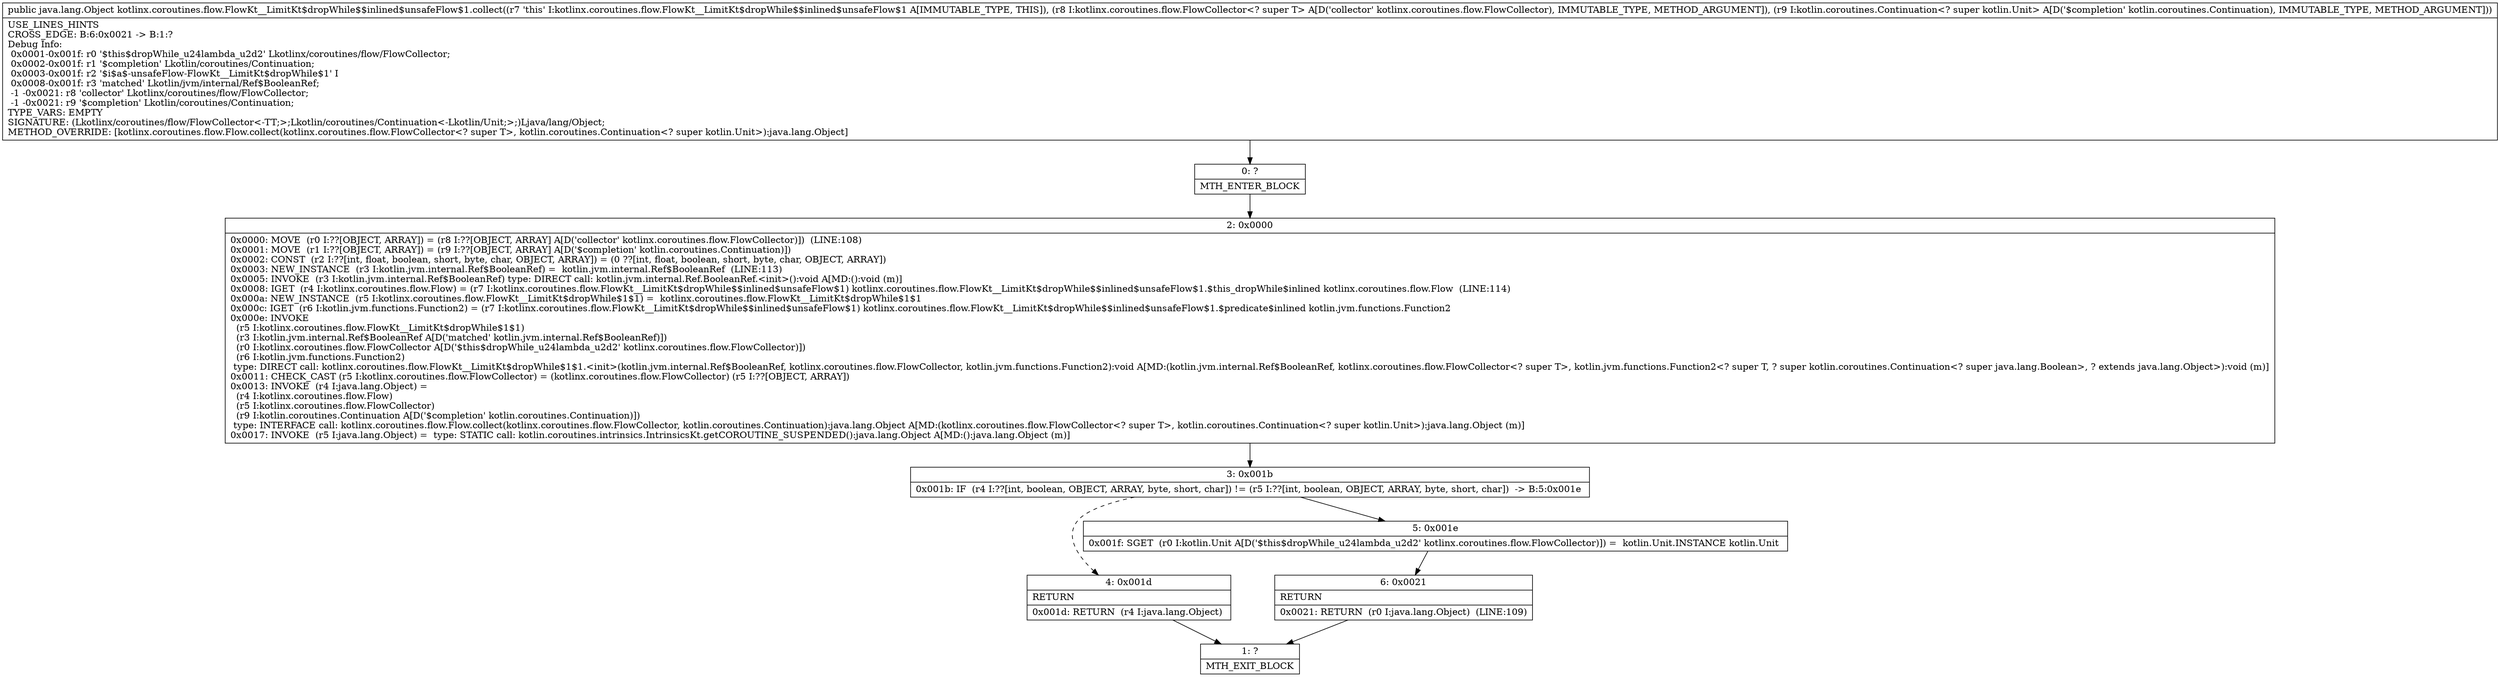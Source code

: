 digraph "CFG forkotlinx.coroutines.flow.FlowKt__LimitKt$dropWhile$$inlined$unsafeFlow$1.collect(Lkotlinx\/coroutines\/flow\/FlowCollector;Lkotlin\/coroutines\/Continuation;)Ljava\/lang\/Object;" {
Node_0 [shape=record,label="{0\:\ ?|MTH_ENTER_BLOCK\l}"];
Node_2 [shape=record,label="{2\:\ 0x0000|0x0000: MOVE  (r0 I:??[OBJECT, ARRAY]) = (r8 I:??[OBJECT, ARRAY] A[D('collector' kotlinx.coroutines.flow.FlowCollector)])  (LINE:108)\l0x0001: MOVE  (r1 I:??[OBJECT, ARRAY]) = (r9 I:??[OBJECT, ARRAY] A[D('$completion' kotlin.coroutines.Continuation)]) \l0x0002: CONST  (r2 I:??[int, float, boolean, short, byte, char, OBJECT, ARRAY]) = (0 ??[int, float, boolean, short, byte, char, OBJECT, ARRAY]) \l0x0003: NEW_INSTANCE  (r3 I:kotlin.jvm.internal.Ref$BooleanRef) =  kotlin.jvm.internal.Ref$BooleanRef  (LINE:113)\l0x0005: INVOKE  (r3 I:kotlin.jvm.internal.Ref$BooleanRef) type: DIRECT call: kotlin.jvm.internal.Ref.BooleanRef.\<init\>():void A[MD:():void (m)]\l0x0008: IGET  (r4 I:kotlinx.coroutines.flow.Flow) = (r7 I:kotlinx.coroutines.flow.FlowKt__LimitKt$dropWhile$$inlined$unsafeFlow$1) kotlinx.coroutines.flow.FlowKt__LimitKt$dropWhile$$inlined$unsafeFlow$1.$this_dropWhile$inlined kotlinx.coroutines.flow.Flow  (LINE:114)\l0x000a: NEW_INSTANCE  (r5 I:kotlinx.coroutines.flow.FlowKt__LimitKt$dropWhile$1$1) =  kotlinx.coroutines.flow.FlowKt__LimitKt$dropWhile$1$1 \l0x000c: IGET  (r6 I:kotlin.jvm.functions.Function2) = (r7 I:kotlinx.coroutines.flow.FlowKt__LimitKt$dropWhile$$inlined$unsafeFlow$1) kotlinx.coroutines.flow.FlowKt__LimitKt$dropWhile$$inlined$unsafeFlow$1.$predicate$inlined kotlin.jvm.functions.Function2 \l0x000e: INVOKE  \l  (r5 I:kotlinx.coroutines.flow.FlowKt__LimitKt$dropWhile$1$1)\l  (r3 I:kotlin.jvm.internal.Ref$BooleanRef A[D('matched' kotlin.jvm.internal.Ref$BooleanRef)])\l  (r0 I:kotlinx.coroutines.flow.FlowCollector A[D('$this$dropWhile_u24lambda_u2d2' kotlinx.coroutines.flow.FlowCollector)])\l  (r6 I:kotlin.jvm.functions.Function2)\l type: DIRECT call: kotlinx.coroutines.flow.FlowKt__LimitKt$dropWhile$1$1.\<init\>(kotlin.jvm.internal.Ref$BooleanRef, kotlinx.coroutines.flow.FlowCollector, kotlin.jvm.functions.Function2):void A[MD:(kotlin.jvm.internal.Ref$BooleanRef, kotlinx.coroutines.flow.FlowCollector\<? super T\>, kotlin.jvm.functions.Function2\<? super T, ? super kotlin.coroutines.Continuation\<? super java.lang.Boolean\>, ? extends java.lang.Object\>):void (m)]\l0x0011: CHECK_CAST (r5 I:kotlinx.coroutines.flow.FlowCollector) = (kotlinx.coroutines.flow.FlowCollector) (r5 I:??[OBJECT, ARRAY]) \l0x0013: INVOKE  (r4 I:java.lang.Object) = \l  (r4 I:kotlinx.coroutines.flow.Flow)\l  (r5 I:kotlinx.coroutines.flow.FlowCollector)\l  (r9 I:kotlin.coroutines.Continuation A[D('$completion' kotlin.coroutines.Continuation)])\l type: INTERFACE call: kotlinx.coroutines.flow.Flow.collect(kotlinx.coroutines.flow.FlowCollector, kotlin.coroutines.Continuation):java.lang.Object A[MD:(kotlinx.coroutines.flow.FlowCollector\<? super T\>, kotlin.coroutines.Continuation\<? super kotlin.Unit\>):java.lang.Object (m)]\l0x0017: INVOKE  (r5 I:java.lang.Object) =  type: STATIC call: kotlin.coroutines.intrinsics.IntrinsicsKt.getCOROUTINE_SUSPENDED():java.lang.Object A[MD:():java.lang.Object (m)]\l}"];
Node_3 [shape=record,label="{3\:\ 0x001b|0x001b: IF  (r4 I:??[int, boolean, OBJECT, ARRAY, byte, short, char]) != (r5 I:??[int, boolean, OBJECT, ARRAY, byte, short, char])  \-\> B:5:0x001e \l}"];
Node_4 [shape=record,label="{4\:\ 0x001d|RETURN\l|0x001d: RETURN  (r4 I:java.lang.Object) \l}"];
Node_1 [shape=record,label="{1\:\ ?|MTH_EXIT_BLOCK\l}"];
Node_5 [shape=record,label="{5\:\ 0x001e|0x001f: SGET  (r0 I:kotlin.Unit A[D('$this$dropWhile_u24lambda_u2d2' kotlinx.coroutines.flow.FlowCollector)]) =  kotlin.Unit.INSTANCE kotlin.Unit \l}"];
Node_6 [shape=record,label="{6\:\ 0x0021|RETURN\l|0x0021: RETURN  (r0 I:java.lang.Object)  (LINE:109)\l}"];
MethodNode[shape=record,label="{public java.lang.Object kotlinx.coroutines.flow.FlowKt__LimitKt$dropWhile$$inlined$unsafeFlow$1.collect((r7 'this' I:kotlinx.coroutines.flow.FlowKt__LimitKt$dropWhile$$inlined$unsafeFlow$1 A[IMMUTABLE_TYPE, THIS]), (r8 I:kotlinx.coroutines.flow.FlowCollector\<? super T\> A[D('collector' kotlinx.coroutines.flow.FlowCollector), IMMUTABLE_TYPE, METHOD_ARGUMENT]), (r9 I:kotlin.coroutines.Continuation\<? super kotlin.Unit\> A[D('$completion' kotlin.coroutines.Continuation), IMMUTABLE_TYPE, METHOD_ARGUMENT]))  | USE_LINES_HINTS\lCROSS_EDGE: B:6:0x0021 \-\> B:1:?\lDebug Info:\l  0x0001\-0x001f: r0 '$this$dropWhile_u24lambda_u2d2' Lkotlinx\/coroutines\/flow\/FlowCollector;\l  0x0002\-0x001f: r1 '$completion' Lkotlin\/coroutines\/Continuation;\l  0x0003\-0x001f: r2 '$i$a$\-unsafeFlow\-FlowKt__LimitKt$dropWhile$1' I\l  0x0008\-0x001f: r3 'matched' Lkotlin\/jvm\/internal\/Ref$BooleanRef;\l  \-1 \-0x0021: r8 'collector' Lkotlinx\/coroutines\/flow\/FlowCollector;\l  \-1 \-0x0021: r9 '$completion' Lkotlin\/coroutines\/Continuation;\lTYPE_VARS: EMPTY\lSIGNATURE: (Lkotlinx\/coroutines\/flow\/FlowCollector\<\-TT;\>;Lkotlin\/coroutines\/Continuation\<\-Lkotlin\/Unit;\>;)Ljava\/lang\/Object;\lMETHOD_OVERRIDE: [kotlinx.coroutines.flow.Flow.collect(kotlinx.coroutines.flow.FlowCollector\<? super T\>, kotlin.coroutines.Continuation\<? super kotlin.Unit\>):java.lang.Object]\l}"];
MethodNode -> Node_0;Node_0 -> Node_2;
Node_2 -> Node_3;
Node_3 -> Node_4[style=dashed];
Node_3 -> Node_5;
Node_4 -> Node_1;
Node_5 -> Node_6;
Node_6 -> Node_1;
}

